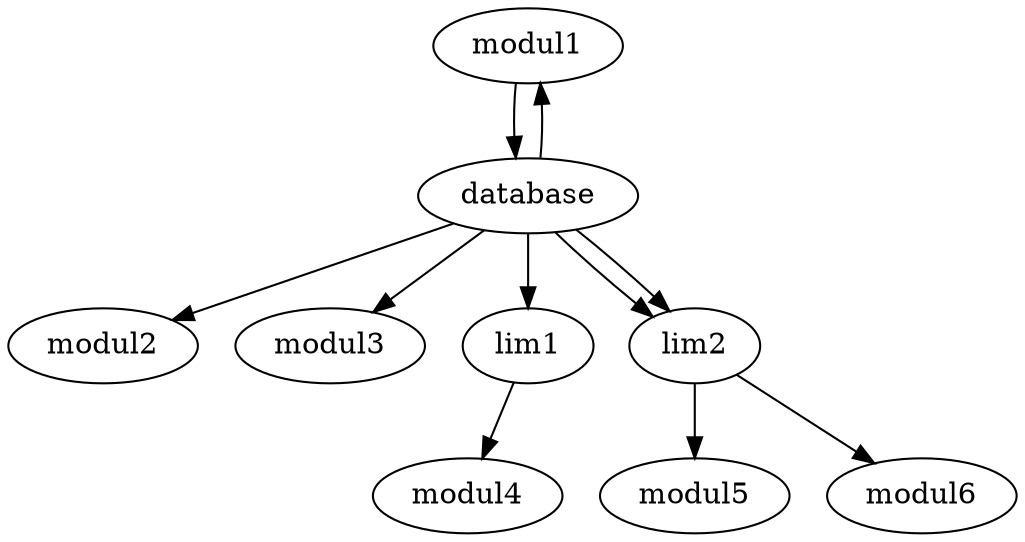 digraph {
modul1 -> database;
database -> modul1;
database -> modul2;
database -> modul3;
database -> lim1 -> modul4;
database -> lim2 -> modul5;
database -> lim2 -> modul6;
}
